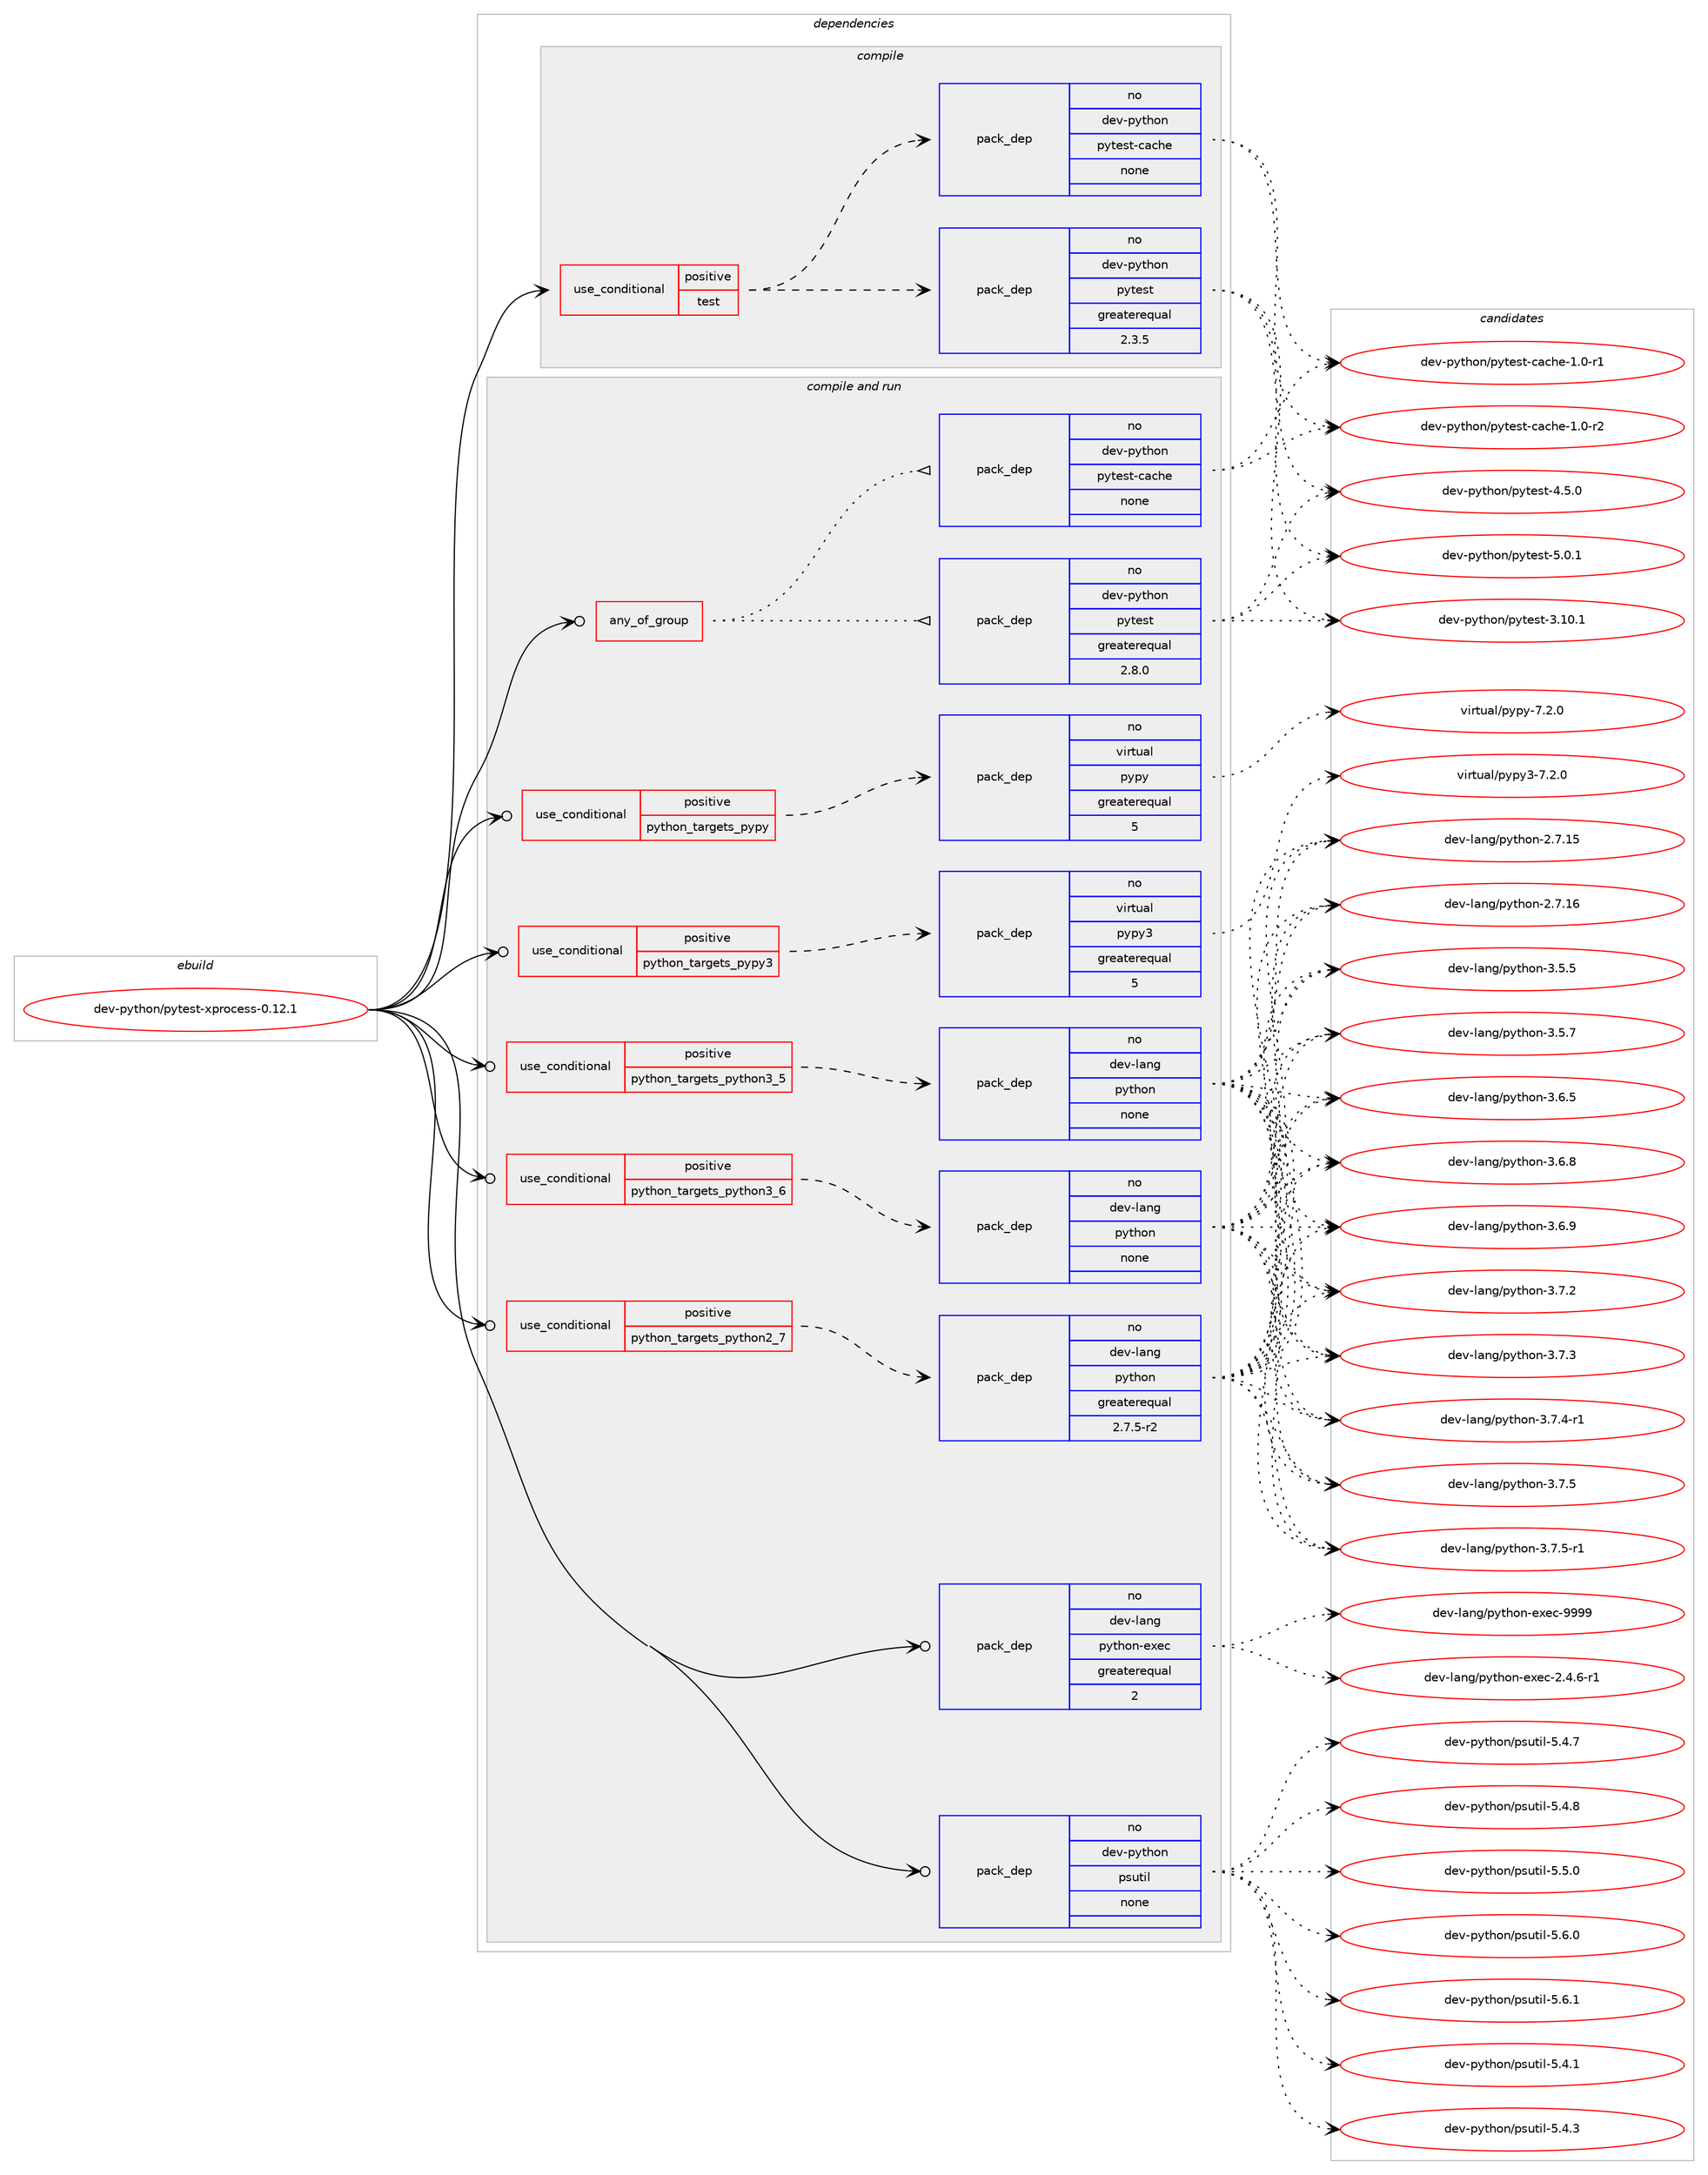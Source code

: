 digraph prolog {

# *************
# Graph options
# *************

newrank=true;
concentrate=true;
compound=true;
graph [rankdir=LR,fontname=Helvetica,fontsize=10,ranksep=1.5];#, ranksep=2.5, nodesep=0.2];
edge  [arrowhead=vee];
node  [fontname=Helvetica,fontsize=10];

# **********
# The ebuild
# **********

subgraph cluster_leftcol {
color=gray;
rank=same;
label=<<i>ebuild</i>>;
id [label="dev-python/pytest-xprocess-0.12.1", color=red, width=4, href="../dev-python/pytest-xprocess-0.12.1.svg"];
}

# ****************
# The dependencies
# ****************

subgraph cluster_midcol {
color=gray;
label=<<i>dependencies</i>>;
subgraph cluster_compile {
fillcolor="#eeeeee";
style=filled;
label=<<i>compile</i>>;
subgraph cond147250 {
dependency630044 [label=<<TABLE BORDER="0" CELLBORDER="1" CELLSPACING="0" CELLPADDING="4"><TR><TD ROWSPAN="3" CELLPADDING="10">use_conditional</TD></TR><TR><TD>positive</TD></TR><TR><TD>test</TD></TR></TABLE>>, shape=none, color=red];
subgraph pack470928 {
dependency630045 [label=<<TABLE BORDER="0" CELLBORDER="1" CELLSPACING="0" CELLPADDING="4" WIDTH="220"><TR><TD ROWSPAN="6" CELLPADDING="30">pack_dep</TD></TR><TR><TD WIDTH="110">no</TD></TR><TR><TD>dev-python</TD></TR><TR><TD>pytest</TD></TR><TR><TD>greaterequal</TD></TR><TR><TD>2.3.5</TD></TR></TABLE>>, shape=none, color=blue];
}
dependency630044:e -> dependency630045:w [weight=20,style="dashed",arrowhead="vee"];
subgraph pack470929 {
dependency630046 [label=<<TABLE BORDER="0" CELLBORDER="1" CELLSPACING="0" CELLPADDING="4" WIDTH="220"><TR><TD ROWSPAN="6" CELLPADDING="30">pack_dep</TD></TR><TR><TD WIDTH="110">no</TD></TR><TR><TD>dev-python</TD></TR><TR><TD>pytest-cache</TD></TR><TR><TD>none</TD></TR><TR><TD></TD></TR></TABLE>>, shape=none, color=blue];
}
dependency630044:e -> dependency630046:w [weight=20,style="dashed",arrowhead="vee"];
}
id:e -> dependency630044:w [weight=20,style="solid",arrowhead="vee"];
}
subgraph cluster_compileandrun {
fillcolor="#eeeeee";
style=filled;
label=<<i>compile and run</i>>;
subgraph any11489 {
dependency630047 [label=<<TABLE BORDER="0" CELLBORDER="1" CELLSPACING="0" CELLPADDING="4"><TR><TD CELLPADDING="10">any_of_group</TD></TR></TABLE>>, shape=none, color=red];subgraph pack470930 {
dependency630048 [label=<<TABLE BORDER="0" CELLBORDER="1" CELLSPACING="0" CELLPADDING="4" WIDTH="220"><TR><TD ROWSPAN="6" CELLPADDING="30">pack_dep</TD></TR><TR><TD WIDTH="110">no</TD></TR><TR><TD>dev-python</TD></TR><TR><TD>pytest-cache</TD></TR><TR><TD>none</TD></TR><TR><TD></TD></TR></TABLE>>, shape=none, color=blue];
}
dependency630047:e -> dependency630048:w [weight=20,style="dotted",arrowhead="oinv"];
subgraph pack470931 {
dependency630049 [label=<<TABLE BORDER="0" CELLBORDER="1" CELLSPACING="0" CELLPADDING="4" WIDTH="220"><TR><TD ROWSPAN="6" CELLPADDING="30">pack_dep</TD></TR><TR><TD WIDTH="110">no</TD></TR><TR><TD>dev-python</TD></TR><TR><TD>pytest</TD></TR><TR><TD>greaterequal</TD></TR><TR><TD>2.8.0</TD></TR></TABLE>>, shape=none, color=blue];
}
dependency630047:e -> dependency630049:w [weight=20,style="dotted",arrowhead="oinv"];
}
id:e -> dependency630047:w [weight=20,style="solid",arrowhead="odotvee"];
subgraph cond147251 {
dependency630050 [label=<<TABLE BORDER="0" CELLBORDER="1" CELLSPACING="0" CELLPADDING="4"><TR><TD ROWSPAN="3" CELLPADDING="10">use_conditional</TD></TR><TR><TD>positive</TD></TR><TR><TD>python_targets_pypy</TD></TR></TABLE>>, shape=none, color=red];
subgraph pack470932 {
dependency630051 [label=<<TABLE BORDER="0" CELLBORDER="1" CELLSPACING="0" CELLPADDING="4" WIDTH="220"><TR><TD ROWSPAN="6" CELLPADDING="30">pack_dep</TD></TR><TR><TD WIDTH="110">no</TD></TR><TR><TD>virtual</TD></TR><TR><TD>pypy</TD></TR><TR><TD>greaterequal</TD></TR><TR><TD>5</TD></TR></TABLE>>, shape=none, color=blue];
}
dependency630050:e -> dependency630051:w [weight=20,style="dashed",arrowhead="vee"];
}
id:e -> dependency630050:w [weight=20,style="solid",arrowhead="odotvee"];
subgraph cond147252 {
dependency630052 [label=<<TABLE BORDER="0" CELLBORDER="1" CELLSPACING="0" CELLPADDING="4"><TR><TD ROWSPAN="3" CELLPADDING="10">use_conditional</TD></TR><TR><TD>positive</TD></TR><TR><TD>python_targets_pypy3</TD></TR></TABLE>>, shape=none, color=red];
subgraph pack470933 {
dependency630053 [label=<<TABLE BORDER="0" CELLBORDER="1" CELLSPACING="0" CELLPADDING="4" WIDTH="220"><TR><TD ROWSPAN="6" CELLPADDING="30">pack_dep</TD></TR><TR><TD WIDTH="110">no</TD></TR><TR><TD>virtual</TD></TR><TR><TD>pypy3</TD></TR><TR><TD>greaterequal</TD></TR><TR><TD>5</TD></TR></TABLE>>, shape=none, color=blue];
}
dependency630052:e -> dependency630053:w [weight=20,style="dashed",arrowhead="vee"];
}
id:e -> dependency630052:w [weight=20,style="solid",arrowhead="odotvee"];
subgraph cond147253 {
dependency630054 [label=<<TABLE BORDER="0" CELLBORDER="1" CELLSPACING="0" CELLPADDING="4"><TR><TD ROWSPAN="3" CELLPADDING="10">use_conditional</TD></TR><TR><TD>positive</TD></TR><TR><TD>python_targets_python2_7</TD></TR></TABLE>>, shape=none, color=red];
subgraph pack470934 {
dependency630055 [label=<<TABLE BORDER="0" CELLBORDER="1" CELLSPACING="0" CELLPADDING="4" WIDTH="220"><TR><TD ROWSPAN="6" CELLPADDING="30">pack_dep</TD></TR><TR><TD WIDTH="110">no</TD></TR><TR><TD>dev-lang</TD></TR><TR><TD>python</TD></TR><TR><TD>greaterequal</TD></TR><TR><TD>2.7.5-r2</TD></TR></TABLE>>, shape=none, color=blue];
}
dependency630054:e -> dependency630055:w [weight=20,style="dashed",arrowhead="vee"];
}
id:e -> dependency630054:w [weight=20,style="solid",arrowhead="odotvee"];
subgraph cond147254 {
dependency630056 [label=<<TABLE BORDER="0" CELLBORDER="1" CELLSPACING="0" CELLPADDING="4"><TR><TD ROWSPAN="3" CELLPADDING="10">use_conditional</TD></TR><TR><TD>positive</TD></TR><TR><TD>python_targets_python3_5</TD></TR></TABLE>>, shape=none, color=red];
subgraph pack470935 {
dependency630057 [label=<<TABLE BORDER="0" CELLBORDER="1" CELLSPACING="0" CELLPADDING="4" WIDTH="220"><TR><TD ROWSPAN="6" CELLPADDING="30">pack_dep</TD></TR><TR><TD WIDTH="110">no</TD></TR><TR><TD>dev-lang</TD></TR><TR><TD>python</TD></TR><TR><TD>none</TD></TR><TR><TD></TD></TR></TABLE>>, shape=none, color=blue];
}
dependency630056:e -> dependency630057:w [weight=20,style="dashed",arrowhead="vee"];
}
id:e -> dependency630056:w [weight=20,style="solid",arrowhead="odotvee"];
subgraph cond147255 {
dependency630058 [label=<<TABLE BORDER="0" CELLBORDER="1" CELLSPACING="0" CELLPADDING="4"><TR><TD ROWSPAN="3" CELLPADDING="10">use_conditional</TD></TR><TR><TD>positive</TD></TR><TR><TD>python_targets_python3_6</TD></TR></TABLE>>, shape=none, color=red];
subgraph pack470936 {
dependency630059 [label=<<TABLE BORDER="0" CELLBORDER="1" CELLSPACING="0" CELLPADDING="4" WIDTH="220"><TR><TD ROWSPAN="6" CELLPADDING="30">pack_dep</TD></TR><TR><TD WIDTH="110">no</TD></TR><TR><TD>dev-lang</TD></TR><TR><TD>python</TD></TR><TR><TD>none</TD></TR><TR><TD></TD></TR></TABLE>>, shape=none, color=blue];
}
dependency630058:e -> dependency630059:w [weight=20,style="dashed",arrowhead="vee"];
}
id:e -> dependency630058:w [weight=20,style="solid",arrowhead="odotvee"];
subgraph pack470937 {
dependency630060 [label=<<TABLE BORDER="0" CELLBORDER="1" CELLSPACING="0" CELLPADDING="4" WIDTH="220"><TR><TD ROWSPAN="6" CELLPADDING="30">pack_dep</TD></TR><TR><TD WIDTH="110">no</TD></TR><TR><TD>dev-lang</TD></TR><TR><TD>python-exec</TD></TR><TR><TD>greaterequal</TD></TR><TR><TD>2</TD></TR></TABLE>>, shape=none, color=blue];
}
id:e -> dependency630060:w [weight=20,style="solid",arrowhead="odotvee"];
subgraph pack470938 {
dependency630061 [label=<<TABLE BORDER="0" CELLBORDER="1" CELLSPACING="0" CELLPADDING="4" WIDTH="220"><TR><TD ROWSPAN="6" CELLPADDING="30">pack_dep</TD></TR><TR><TD WIDTH="110">no</TD></TR><TR><TD>dev-python</TD></TR><TR><TD>psutil</TD></TR><TR><TD>none</TD></TR><TR><TD></TD></TR></TABLE>>, shape=none, color=blue];
}
id:e -> dependency630061:w [weight=20,style="solid",arrowhead="odotvee"];
}
subgraph cluster_run {
fillcolor="#eeeeee";
style=filled;
label=<<i>run</i>>;
}
}

# **************
# The candidates
# **************

subgraph cluster_choices {
rank=same;
color=gray;
label=<<i>candidates</i>>;

subgraph choice470928 {
color=black;
nodesep=1;
choice100101118451121211161041111104711212111610111511645514649484649 [label="dev-python/pytest-3.10.1", color=red, width=4,href="../dev-python/pytest-3.10.1.svg"];
choice1001011184511212111610411111047112121116101115116455246534648 [label="dev-python/pytest-4.5.0", color=red, width=4,href="../dev-python/pytest-4.5.0.svg"];
choice1001011184511212111610411111047112121116101115116455346484649 [label="dev-python/pytest-5.0.1", color=red, width=4,href="../dev-python/pytest-5.0.1.svg"];
dependency630045:e -> choice100101118451121211161041111104711212111610111511645514649484649:w [style=dotted,weight="100"];
dependency630045:e -> choice1001011184511212111610411111047112121116101115116455246534648:w [style=dotted,weight="100"];
dependency630045:e -> choice1001011184511212111610411111047112121116101115116455346484649:w [style=dotted,weight="100"];
}
subgraph choice470929 {
color=black;
nodesep=1;
choice100101118451121211161041111104711212111610111511645999799104101454946484511449 [label="dev-python/pytest-cache-1.0-r1", color=red, width=4,href="../dev-python/pytest-cache-1.0-r1.svg"];
choice100101118451121211161041111104711212111610111511645999799104101454946484511450 [label="dev-python/pytest-cache-1.0-r2", color=red, width=4,href="../dev-python/pytest-cache-1.0-r2.svg"];
dependency630046:e -> choice100101118451121211161041111104711212111610111511645999799104101454946484511449:w [style=dotted,weight="100"];
dependency630046:e -> choice100101118451121211161041111104711212111610111511645999799104101454946484511450:w [style=dotted,weight="100"];
}
subgraph choice470930 {
color=black;
nodesep=1;
choice100101118451121211161041111104711212111610111511645999799104101454946484511449 [label="dev-python/pytest-cache-1.0-r1", color=red, width=4,href="../dev-python/pytest-cache-1.0-r1.svg"];
choice100101118451121211161041111104711212111610111511645999799104101454946484511450 [label="dev-python/pytest-cache-1.0-r2", color=red, width=4,href="../dev-python/pytest-cache-1.0-r2.svg"];
dependency630048:e -> choice100101118451121211161041111104711212111610111511645999799104101454946484511449:w [style=dotted,weight="100"];
dependency630048:e -> choice100101118451121211161041111104711212111610111511645999799104101454946484511450:w [style=dotted,weight="100"];
}
subgraph choice470931 {
color=black;
nodesep=1;
choice100101118451121211161041111104711212111610111511645514649484649 [label="dev-python/pytest-3.10.1", color=red, width=4,href="../dev-python/pytest-3.10.1.svg"];
choice1001011184511212111610411111047112121116101115116455246534648 [label="dev-python/pytest-4.5.0", color=red, width=4,href="../dev-python/pytest-4.5.0.svg"];
choice1001011184511212111610411111047112121116101115116455346484649 [label="dev-python/pytest-5.0.1", color=red, width=4,href="../dev-python/pytest-5.0.1.svg"];
dependency630049:e -> choice100101118451121211161041111104711212111610111511645514649484649:w [style=dotted,weight="100"];
dependency630049:e -> choice1001011184511212111610411111047112121116101115116455246534648:w [style=dotted,weight="100"];
dependency630049:e -> choice1001011184511212111610411111047112121116101115116455346484649:w [style=dotted,weight="100"];
}
subgraph choice470932 {
color=black;
nodesep=1;
choice1181051141161179710847112121112121455546504648 [label="virtual/pypy-7.2.0", color=red, width=4,href="../virtual/pypy-7.2.0.svg"];
dependency630051:e -> choice1181051141161179710847112121112121455546504648:w [style=dotted,weight="100"];
}
subgraph choice470933 {
color=black;
nodesep=1;
choice118105114116117971084711212111212151455546504648 [label="virtual/pypy3-7.2.0", color=red, width=4,href="../virtual/pypy3-7.2.0.svg"];
dependency630053:e -> choice118105114116117971084711212111212151455546504648:w [style=dotted,weight="100"];
}
subgraph choice470934 {
color=black;
nodesep=1;
choice10010111845108971101034711212111610411111045504655464953 [label="dev-lang/python-2.7.15", color=red, width=4,href="../dev-lang/python-2.7.15.svg"];
choice10010111845108971101034711212111610411111045504655464954 [label="dev-lang/python-2.7.16", color=red, width=4,href="../dev-lang/python-2.7.16.svg"];
choice100101118451089711010347112121116104111110455146534653 [label="dev-lang/python-3.5.5", color=red, width=4,href="../dev-lang/python-3.5.5.svg"];
choice100101118451089711010347112121116104111110455146534655 [label="dev-lang/python-3.5.7", color=red, width=4,href="../dev-lang/python-3.5.7.svg"];
choice100101118451089711010347112121116104111110455146544653 [label="dev-lang/python-3.6.5", color=red, width=4,href="../dev-lang/python-3.6.5.svg"];
choice100101118451089711010347112121116104111110455146544656 [label="dev-lang/python-3.6.8", color=red, width=4,href="../dev-lang/python-3.6.8.svg"];
choice100101118451089711010347112121116104111110455146544657 [label="dev-lang/python-3.6.9", color=red, width=4,href="../dev-lang/python-3.6.9.svg"];
choice100101118451089711010347112121116104111110455146554650 [label="dev-lang/python-3.7.2", color=red, width=4,href="../dev-lang/python-3.7.2.svg"];
choice100101118451089711010347112121116104111110455146554651 [label="dev-lang/python-3.7.3", color=red, width=4,href="../dev-lang/python-3.7.3.svg"];
choice1001011184510897110103471121211161041111104551465546524511449 [label="dev-lang/python-3.7.4-r1", color=red, width=4,href="../dev-lang/python-3.7.4-r1.svg"];
choice100101118451089711010347112121116104111110455146554653 [label="dev-lang/python-3.7.5", color=red, width=4,href="../dev-lang/python-3.7.5.svg"];
choice1001011184510897110103471121211161041111104551465546534511449 [label="dev-lang/python-3.7.5-r1", color=red, width=4,href="../dev-lang/python-3.7.5-r1.svg"];
dependency630055:e -> choice10010111845108971101034711212111610411111045504655464953:w [style=dotted,weight="100"];
dependency630055:e -> choice10010111845108971101034711212111610411111045504655464954:w [style=dotted,weight="100"];
dependency630055:e -> choice100101118451089711010347112121116104111110455146534653:w [style=dotted,weight="100"];
dependency630055:e -> choice100101118451089711010347112121116104111110455146534655:w [style=dotted,weight="100"];
dependency630055:e -> choice100101118451089711010347112121116104111110455146544653:w [style=dotted,weight="100"];
dependency630055:e -> choice100101118451089711010347112121116104111110455146544656:w [style=dotted,weight="100"];
dependency630055:e -> choice100101118451089711010347112121116104111110455146544657:w [style=dotted,weight="100"];
dependency630055:e -> choice100101118451089711010347112121116104111110455146554650:w [style=dotted,weight="100"];
dependency630055:e -> choice100101118451089711010347112121116104111110455146554651:w [style=dotted,weight="100"];
dependency630055:e -> choice1001011184510897110103471121211161041111104551465546524511449:w [style=dotted,weight="100"];
dependency630055:e -> choice100101118451089711010347112121116104111110455146554653:w [style=dotted,weight="100"];
dependency630055:e -> choice1001011184510897110103471121211161041111104551465546534511449:w [style=dotted,weight="100"];
}
subgraph choice470935 {
color=black;
nodesep=1;
choice10010111845108971101034711212111610411111045504655464953 [label="dev-lang/python-2.7.15", color=red, width=4,href="../dev-lang/python-2.7.15.svg"];
choice10010111845108971101034711212111610411111045504655464954 [label="dev-lang/python-2.7.16", color=red, width=4,href="../dev-lang/python-2.7.16.svg"];
choice100101118451089711010347112121116104111110455146534653 [label="dev-lang/python-3.5.5", color=red, width=4,href="../dev-lang/python-3.5.5.svg"];
choice100101118451089711010347112121116104111110455146534655 [label="dev-lang/python-3.5.7", color=red, width=4,href="../dev-lang/python-3.5.7.svg"];
choice100101118451089711010347112121116104111110455146544653 [label="dev-lang/python-3.6.5", color=red, width=4,href="../dev-lang/python-3.6.5.svg"];
choice100101118451089711010347112121116104111110455146544656 [label="dev-lang/python-3.6.8", color=red, width=4,href="../dev-lang/python-3.6.8.svg"];
choice100101118451089711010347112121116104111110455146544657 [label="dev-lang/python-3.6.9", color=red, width=4,href="../dev-lang/python-3.6.9.svg"];
choice100101118451089711010347112121116104111110455146554650 [label="dev-lang/python-3.7.2", color=red, width=4,href="../dev-lang/python-3.7.2.svg"];
choice100101118451089711010347112121116104111110455146554651 [label="dev-lang/python-3.7.3", color=red, width=4,href="../dev-lang/python-3.7.3.svg"];
choice1001011184510897110103471121211161041111104551465546524511449 [label="dev-lang/python-3.7.4-r1", color=red, width=4,href="../dev-lang/python-3.7.4-r1.svg"];
choice100101118451089711010347112121116104111110455146554653 [label="dev-lang/python-3.7.5", color=red, width=4,href="../dev-lang/python-3.7.5.svg"];
choice1001011184510897110103471121211161041111104551465546534511449 [label="dev-lang/python-3.7.5-r1", color=red, width=4,href="../dev-lang/python-3.7.5-r1.svg"];
dependency630057:e -> choice10010111845108971101034711212111610411111045504655464953:w [style=dotted,weight="100"];
dependency630057:e -> choice10010111845108971101034711212111610411111045504655464954:w [style=dotted,weight="100"];
dependency630057:e -> choice100101118451089711010347112121116104111110455146534653:w [style=dotted,weight="100"];
dependency630057:e -> choice100101118451089711010347112121116104111110455146534655:w [style=dotted,weight="100"];
dependency630057:e -> choice100101118451089711010347112121116104111110455146544653:w [style=dotted,weight="100"];
dependency630057:e -> choice100101118451089711010347112121116104111110455146544656:w [style=dotted,weight="100"];
dependency630057:e -> choice100101118451089711010347112121116104111110455146544657:w [style=dotted,weight="100"];
dependency630057:e -> choice100101118451089711010347112121116104111110455146554650:w [style=dotted,weight="100"];
dependency630057:e -> choice100101118451089711010347112121116104111110455146554651:w [style=dotted,weight="100"];
dependency630057:e -> choice1001011184510897110103471121211161041111104551465546524511449:w [style=dotted,weight="100"];
dependency630057:e -> choice100101118451089711010347112121116104111110455146554653:w [style=dotted,weight="100"];
dependency630057:e -> choice1001011184510897110103471121211161041111104551465546534511449:w [style=dotted,weight="100"];
}
subgraph choice470936 {
color=black;
nodesep=1;
choice10010111845108971101034711212111610411111045504655464953 [label="dev-lang/python-2.7.15", color=red, width=4,href="../dev-lang/python-2.7.15.svg"];
choice10010111845108971101034711212111610411111045504655464954 [label="dev-lang/python-2.7.16", color=red, width=4,href="../dev-lang/python-2.7.16.svg"];
choice100101118451089711010347112121116104111110455146534653 [label="dev-lang/python-3.5.5", color=red, width=4,href="../dev-lang/python-3.5.5.svg"];
choice100101118451089711010347112121116104111110455146534655 [label="dev-lang/python-3.5.7", color=red, width=4,href="../dev-lang/python-3.5.7.svg"];
choice100101118451089711010347112121116104111110455146544653 [label="dev-lang/python-3.6.5", color=red, width=4,href="../dev-lang/python-3.6.5.svg"];
choice100101118451089711010347112121116104111110455146544656 [label="dev-lang/python-3.6.8", color=red, width=4,href="../dev-lang/python-3.6.8.svg"];
choice100101118451089711010347112121116104111110455146544657 [label="dev-lang/python-3.6.9", color=red, width=4,href="../dev-lang/python-3.6.9.svg"];
choice100101118451089711010347112121116104111110455146554650 [label="dev-lang/python-3.7.2", color=red, width=4,href="../dev-lang/python-3.7.2.svg"];
choice100101118451089711010347112121116104111110455146554651 [label="dev-lang/python-3.7.3", color=red, width=4,href="../dev-lang/python-3.7.3.svg"];
choice1001011184510897110103471121211161041111104551465546524511449 [label="dev-lang/python-3.7.4-r1", color=red, width=4,href="../dev-lang/python-3.7.4-r1.svg"];
choice100101118451089711010347112121116104111110455146554653 [label="dev-lang/python-3.7.5", color=red, width=4,href="../dev-lang/python-3.7.5.svg"];
choice1001011184510897110103471121211161041111104551465546534511449 [label="dev-lang/python-3.7.5-r1", color=red, width=4,href="../dev-lang/python-3.7.5-r1.svg"];
dependency630059:e -> choice10010111845108971101034711212111610411111045504655464953:w [style=dotted,weight="100"];
dependency630059:e -> choice10010111845108971101034711212111610411111045504655464954:w [style=dotted,weight="100"];
dependency630059:e -> choice100101118451089711010347112121116104111110455146534653:w [style=dotted,weight="100"];
dependency630059:e -> choice100101118451089711010347112121116104111110455146534655:w [style=dotted,weight="100"];
dependency630059:e -> choice100101118451089711010347112121116104111110455146544653:w [style=dotted,weight="100"];
dependency630059:e -> choice100101118451089711010347112121116104111110455146544656:w [style=dotted,weight="100"];
dependency630059:e -> choice100101118451089711010347112121116104111110455146544657:w [style=dotted,weight="100"];
dependency630059:e -> choice100101118451089711010347112121116104111110455146554650:w [style=dotted,weight="100"];
dependency630059:e -> choice100101118451089711010347112121116104111110455146554651:w [style=dotted,weight="100"];
dependency630059:e -> choice1001011184510897110103471121211161041111104551465546524511449:w [style=dotted,weight="100"];
dependency630059:e -> choice100101118451089711010347112121116104111110455146554653:w [style=dotted,weight="100"];
dependency630059:e -> choice1001011184510897110103471121211161041111104551465546534511449:w [style=dotted,weight="100"];
}
subgraph choice470937 {
color=black;
nodesep=1;
choice10010111845108971101034711212111610411111045101120101994550465246544511449 [label="dev-lang/python-exec-2.4.6-r1", color=red, width=4,href="../dev-lang/python-exec-2.4.6-r1.svg"];
choice10010111845108971101034711212111610411111045101120101994557575757 [label="dev-lang/python-exec-9999", color=red, width=4,href="../dev-lang/python-exec-9999.svg"];
dependency630060:e -> choice10010111845108971101034711212111610411111045101120101994550465246544511449:w [style=dotted,weight="100"];
dependency630060:e -> choice10010111845108971101034711212111610411111045101120101994557575757:w [style=dotted,weight="100"];
}
subgraph choice470938 {
color=black;
nodesep=1;
choice1001011184511212111610411111047112115117116105108455346524649 [label="dev-python/psutil-5.4.1", color=red, width=4,href="../dev-python/psutil-5.4.1.svg"];
choice1001011184511212111610411111047112115117116105108455346524651 [label="dev-python/psutil-5.4.3", color=red, width=4,href="../dev-python/psutil-5.4.3.svg"];
choice1001011184511212111610411111047112115117116105108455346524655 [label="dev-python/psutil-5.4.7", color=red, width=4,href="../dev-python/psutil-5.4.7.svg"];
choice1001011184511212111610411111047112115117116105108455346524656 [label="dev-python/psutil-5.4.8", color=red, width=4,href="../dev-python/psutil-5.4.8.svg"];
choice1001011184511212111610411111047112115117116105108455346534648 [label="dev-python/psutil-5.5.0", color=red, width=4,href="../dev-python/psutil-5.5.0.svg"];
choice1001011184511212111610411111047112115117116105108455346544648 [label="dev-python/psutil-5.6.0", color=red, width=4,href="../dev-python/psutil-5.6.0.svg"];
choice1001011184511212111610411111047112115117116105108455346544649 [label="dev-python/psutil-5.6.1", color=red, width=4,href="../dev-python/psutil-5.6.1.svg"];
dependency630061:e -> choice1001011184511212111610411111047112115117116105108455346524649:w [style=dotted,weight="100"];
dependency630061:e -> choice1001011184511212111610411111047112115117116105108455346524651:w [style=dotted,weight="100"];
dependency630061:e -> choice1001011184511212111610411111047112115117116105108455346524655:w [style=dotted,weight="100"];
dependency630061:e -> choice1001011184511212111610411111047112115117116105108455346524656:w [style=dotted,weight="100"];
dependency630061:e -> choice1001011184511212111610411111047112115117116105108455346534648:w [style=dotted,weight="100"];
dependency630061:e -> choice1001011184511212111610411111047112115117116105108455346544648:w [style=dotted,weight="100"];
dependency630061:e -> choice1001011184511212111610411111047112115117116105108455346544649:w [style=dotted,weight="100"];
}
}

}
